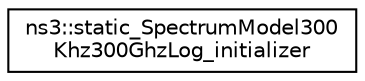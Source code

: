 digraph "Graphical Class Hierarchy"
{
 // LATEX_PDF_SIZE
  edge [fontname="Helvetica",fontsize="10",labelfontname="Helvetica",labelfontsize="10"];
  node [fontname="Helvetica",fontsize="10",shape=record];
  rankdir="LR";
  Node0 [label="ns3::static_SpectrumModel300\lKhz300GhzLog_initializer",height=0.2,width=0.4,color="black", fillcolor="white", style="filled",URL="$classns3_1_1static___spectrum_model300_khz300_ghz_log__initializer.html",tooltip=" "];
}

